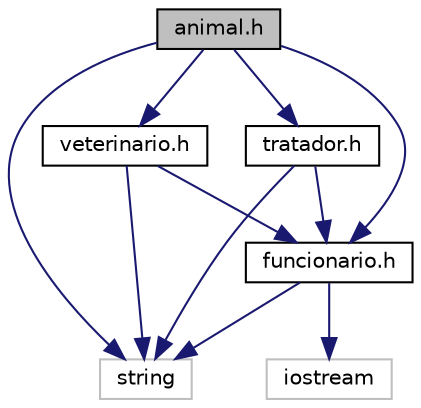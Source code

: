 digraph "animal.h"
{
  edge [fontname="Helvetica",fontsize="10",labelfontname="Helvetica",labelfontsize="10"];
  node [fontname="Helvetica",fontsize="10",shape=record];
  Node0 [label="animal.h",height=0.2,width=0.4,color="black", fillcolor="grey75", style="filled", fontcolor="black"];
  Node0 -> Node1 [color="midnightblue",fontsize="10",style="solid"];
  Node1 [label="string",height=0.2,width=0.4,color="grey75", fillcolor="white", style="filled"];
  Node0 -> Node2 [color="midnightblue",fontsize="10",style="solid"];
  Node2 [label="funcionario.h",height=0.2,width=0.4,color="black", fillcolor="white", style="filled",URL="$funcionario_8h.html",tooltip="Estrutura de dados da classe de Funcionário. "];
  Node2 -> Node1 [color="midnightblue",fontsize="10",style="solid"];
  Node2 -> Node3 [color="midnightblue",fontsize="10",style="solid"];
  Node3 [label="iostream",height=0.2,width=0.4,color="grey75", fillcolor="white", style="filled"];
  Node0 -> Node4 [color="midnightblue",fontsize="10",style="solid"];
  Node4 [label="veterinario.h",height=0.2,width=0.4,color="black", fillcolor="white", style="filled",URL="$veterinario_8h.html",tooltip="Estrutura de dados da classe de Veterinário. "];
  Node4 -> Node1 [color="midnightblue",fontsize="10",style="solid"];
  Node4 -> Node2 [color="midnightblue",fontsize="10",style="solid"];
  Node0 -> Node5 [color="midnightblue",fontsize="10",style="solid"];
  Node5 [label="tratador.h",height=0.2,width=0.4,color="black", fillcolor="white", style="filled",URL="$tratador_8h.html",tooltip="Estrutura de dados da classe de Tratador. "];
  Node5 -> Node1 [color="midnightblue",fontsize="10",style="solid"];
  Node5 -> Node2 [color="midnightblue",fontsize="10",style="solid"];
}
